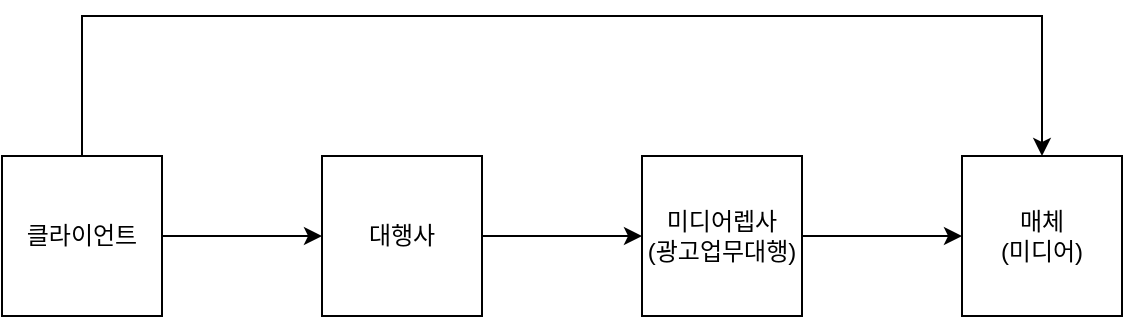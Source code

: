 <mxfile version="10.6.5" type="device"><diagram id="dIoBImsrDRF_n_hchHD4" name="Page-1"><mxGraphModel dx="918" dy="621" grid="1" gridSize="10" guides="1" tooltips="1" connect="1" arrows="1" fold="1" page="1" pageScale="1" pageWidth="826" pageHeight="1169" math="0" shadow="0"><root><mxCell id="0"/><mxCell id="1" parent="0"/><mxCell id="gFwy9xTwDx_L6InY_KJt-6" value="" style="edgeStyle=orthogonalEdgeStyle;rounded=0;orthogonalLoop=1;jettySize=auto;html=1;" edge="1" parent="1" source="gFwy9xTwDx_L6InY_KJt-1" target="gFwy9xTwDx_L6InY_KJt-5"><mxGeometry relative="1" as="geometry"/></mxCell><mxCell id="gFwy9xTwDx_L6InY_KJt-11" style="edgeStyle=orthogonalEdgeStyle;rounded=0;orthogonalLoop=1;jettySize=auto;html=1;exitX=0.5;exitY=0;exitDx=0;exitDy=0;entryX=0.5;entryY=0;entryDx=0;entryDy=0;" edge="1" parent="1" source="gFwy9xTwDx_L6InY_KJt-1" target="gFwy9xTwDx_L6InY_KJt-9"><mxGeometry relative="1" as="geometry"><Array as="points"><mxPoint x="115" y="110"/><mxPoint x="595" y="110"/></Array></mxGeometry></mxCell><mxCell id="gFwy9xTwDx_L6InY_KJt-1" value="클라이언트" style="whiteSpace=wrap;html=1;aspect=fixed;" vertex="1" parent="1"><mxGeometry x="75" y="180" width="80" height="80" as="geometry"/></mxCell><mxCell id="gFwy9xTwDx_L6InY_KJt-8" value="" style="edgeStyle=orthogonalEdgeStyle;rounded=0;orthogonalLoop=1;jettySize=auto;html=1;" edge="1" parent="1" source="gFwy9xTwDx_L6InY_KJt-5" target="gFwy9xTwDx_L6InY_KJt-7"><mxGeometry relative="1" as="geometry"/></mxCell><mxCell id="gFwy9xTwDx_L6InY_KJt-5" value="대행사" style="whiteSpace=wrap;html=1;aspect=fixed;" vertex="1" parent="1"><mxGeometry x="235" y="180" width="80" height="80" as="geometry"/></mxCell><mxCell id="gFwy9xTwDx_L6InY_KJt-10" value="" style="edgeStyle=orthogonalEdgeStyle;rounded=0;orthogonalLoop=1;jettySize=auto;html=1;" edge="1" parent="1" source="gFwy9xTwDx_L6InY_KJt-7" target="gFwy9xTwDx_L6InY_KJt-9"><mxGeometry relative="1" as="geometry"/></mxCell><mxCell id="gFwy9xTwDx_L6InY_KJt-7" value="미디어렙사&lt;br&gt;(광고업무대행)&lt;br&gt;" style="whiteSpace=wrap;html=1;aspect=fixed;" vertex="1" parent="1"><mxGeometry x="395" y="180" width="80" height="80" as="geometry"/></mxCell><mxCell id="gFwy9xTwDx_L6InY_KJt-9" value="매체&lt;br&gt;(미디어)&lt;br&gt;" style="whiteSpace=wrap;html=1;aspect=fixed;" vertex="1" parent="1"><mxGeometry x="555" y="180" width="80" height="80" as="geometry"/></mxCell></root></mxGraphModel></diagram></mxfile>